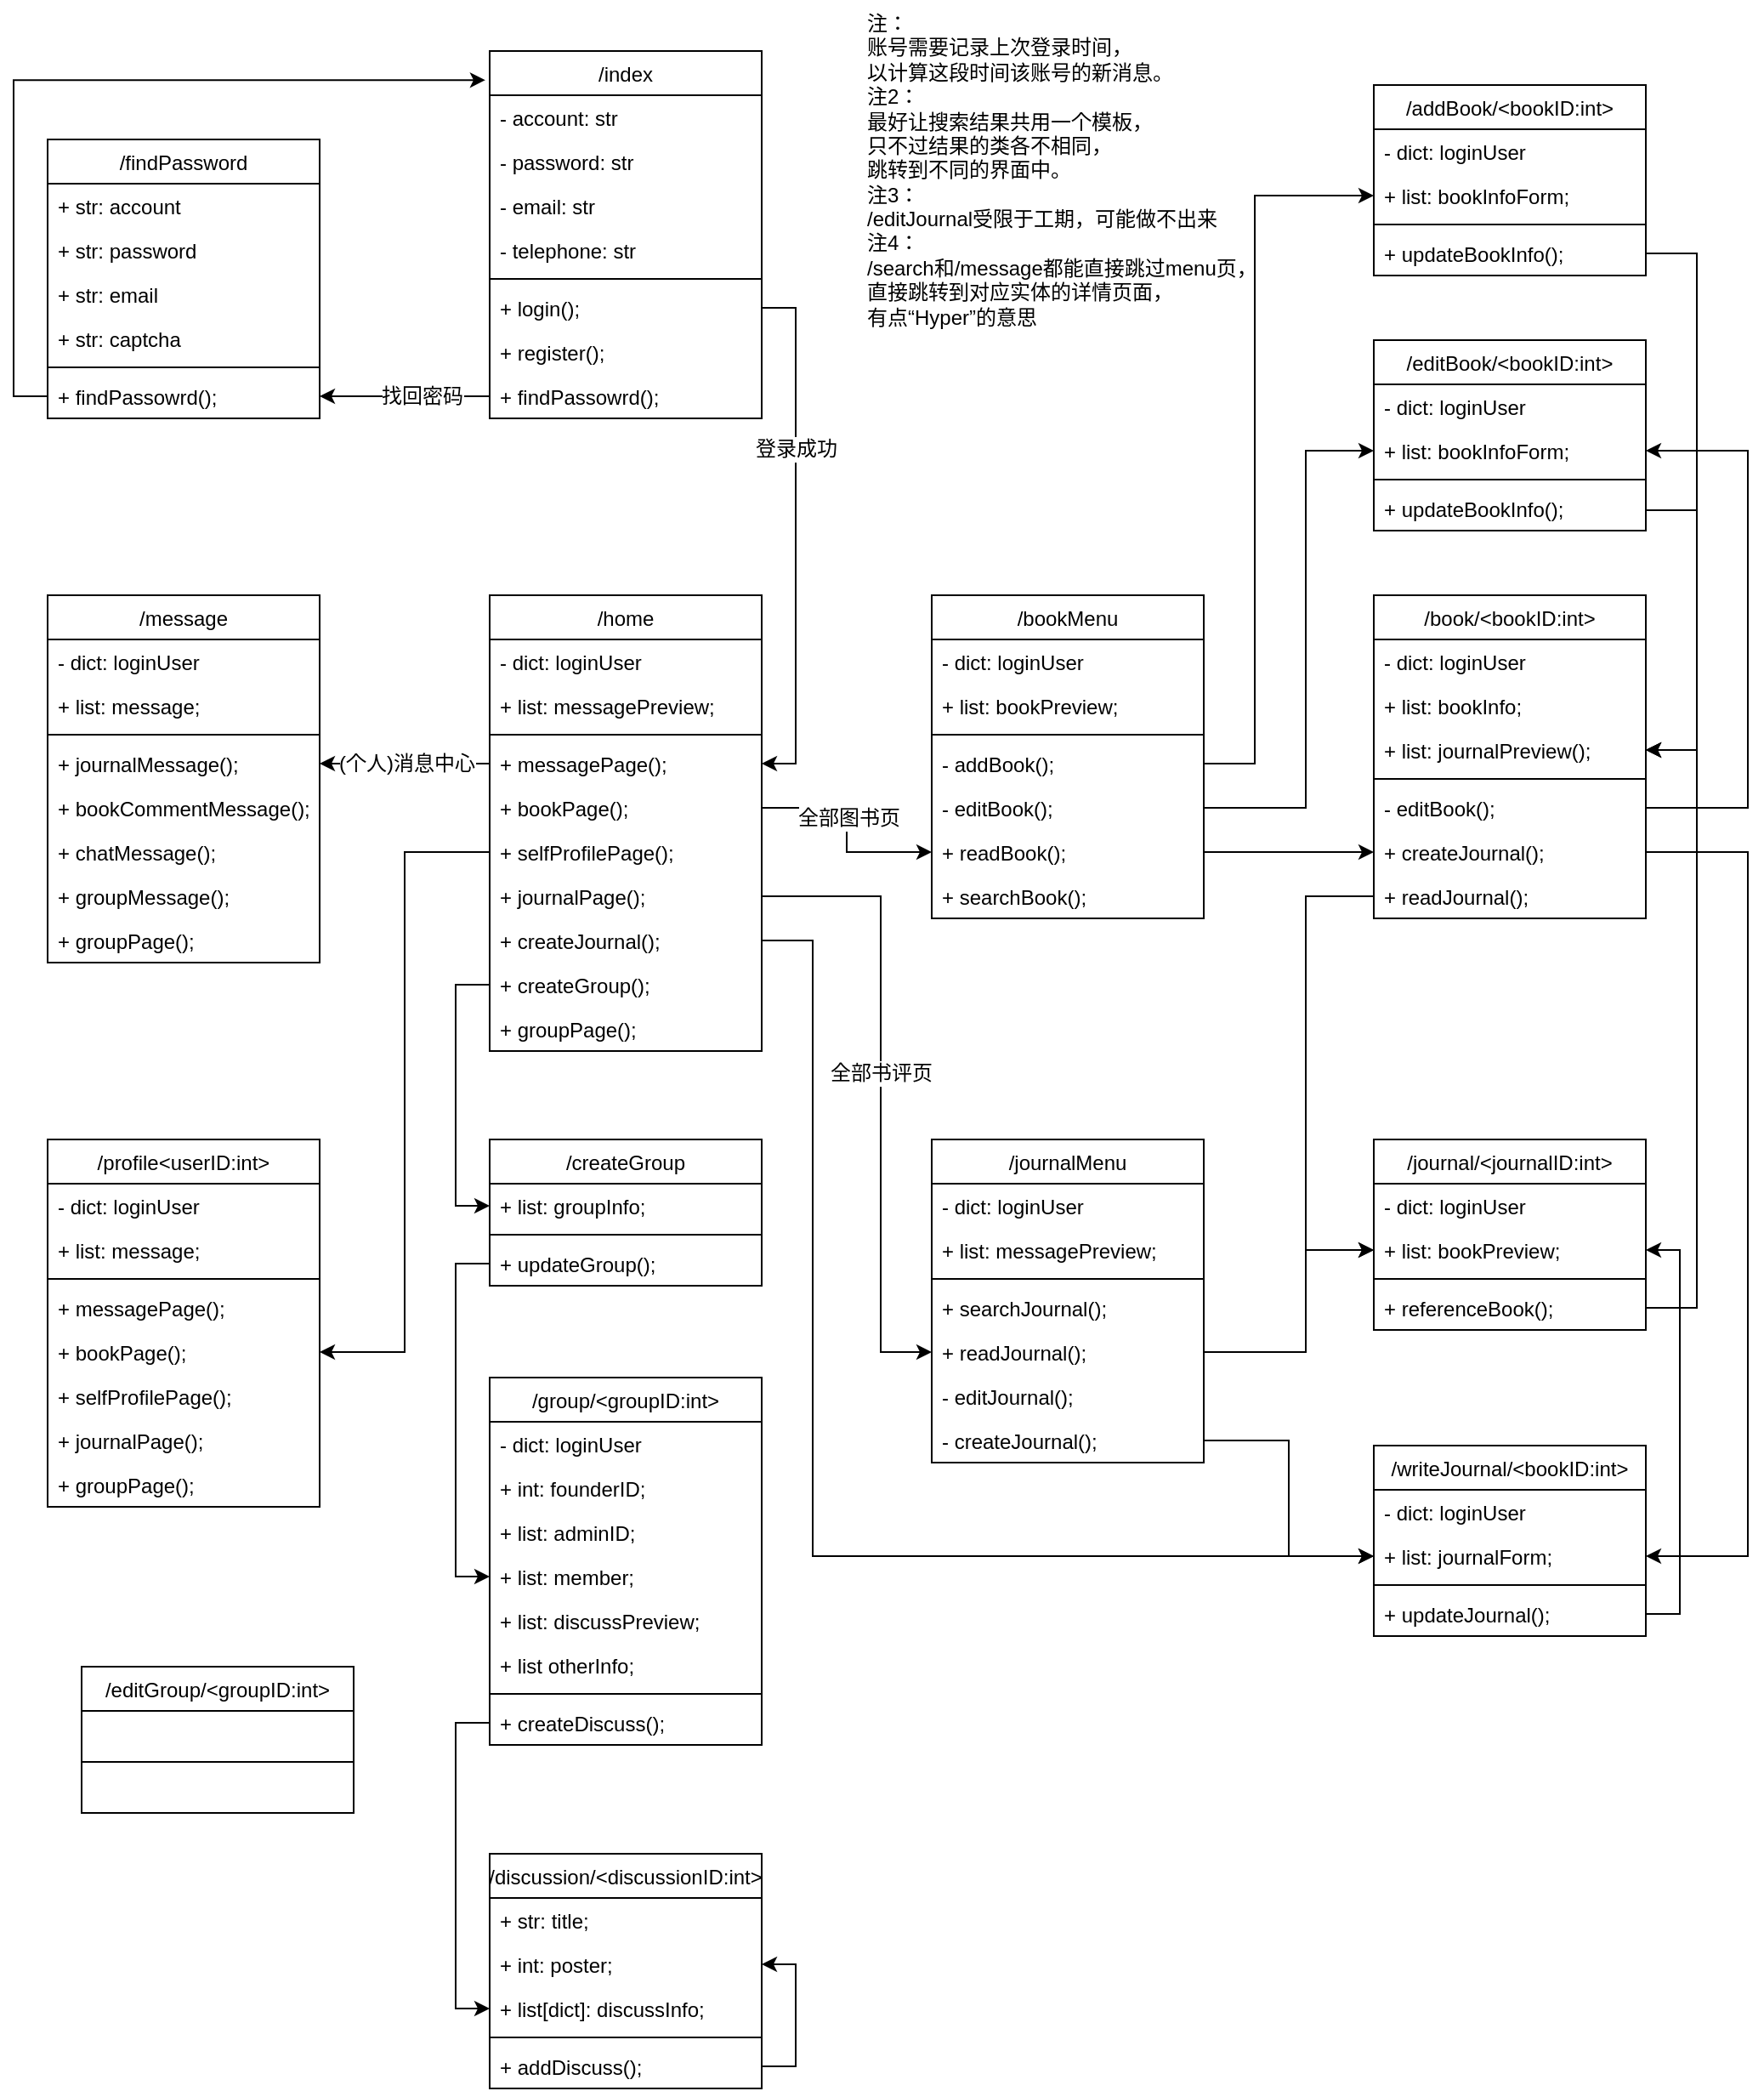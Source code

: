 <mxfile version="20.5.3" type="embed"><diagram id="C5RBs43oDa-KdzZeNtuy" name="界面类"><mxGraphModel dx="1678" dy="1101" grid="1" gridSize="10" guides="1" tooltips="1" connect="1" arrows="1" fold="1" page="1" pageScale="1" pageWidth="827" pageHeight="1169" math="0" shadow="0"><root><mxCell id="WIyWlLk6GJQsqaUBKTNV-0"/><mxCell id="WIyWlLk6GJQsqaUBKTNV-1" parent="WIyWlLk6GJQsqaUBKTNV-0"/><mxCell id="zkfFHV4jXpPFQw0GAbJ--0" value="/index" style="swimlane;fontStyle=0;align=center;verticalAlign=middle;childLayout=stackLayout;horizontal=1;startSize=26;horizontalStack=0;resizeParent=1;resizeLast=0;collapsible=1;marginBottom=0;rounded=0;shadow=0;strokeWidth=1;fontFamily=Helvetica;fontSize=12;" parent="WIyWlLk6GJQsqaUBKTNV-1" vertex="1"><mxGeometry x="40" y="300" width="160" height="216" as="geometry"><mxRectangle x="230" y="140" width="160" height="26" as="alternateBounds"/></mxGeometry></mxCell><mxCell id="zkfFHV4jXpPFQw0GAbJ--1" value="- account: str" style="text;align=left;verticalAlign=middle;spacingLeft=4;spacingRight=4;overflow=hidden;rotatable=0;points=[[0,0.5],[1,0.5]];portConstraint=eastwest;fontFamily=Helvetica;fontSize=12;" parent="zkfFHV4jXpPFQw0GAbJ--0" vertex="1"><mxGeometry y="26" width="160" height="26" as="geometry"/></mxCell><mxCell id="zkfFHV4jXpPFQw0GAbJ--2" value="- password: str" style="text;align=left;verticalAlign=middle;spacingLeft=4;spacingRight=4;overflow=hidden;rotatable=0;points=[[0,0.5],[1,0.5]];portConstraint=eastwest;rounded=0;shadow=0;html=0;fontFamily=Helvetica;fontSize=12;" parent="zkfFHV4jXpPFQw0GAbJ--0" vertex="1"><mxGeometry y="52" width="160" height="26" as="geometry"/></mxCell><mxCell id="zkfFHV4jXpPFQw0GAbJ--3" value="- email: str" style="text;align=left;verticalAlign=middle;spacingLeft=4;spacingRight=4;overflow=hidden;rotatable=0;points=[[0,0.5],[1,0.5]];portConstraint=eastwest;rounded=0;shadow=0;html=0;fontFamily=Helvetica;fontSize=12;" parent="zkfFHV4jXpPFQw0GAbJ--0" vertex="1"><mxGeometry y="78" width="160" height="26" as="geometry"/></mxCell><mxCell id="_SCDaBS0Un0cS2Lp7n6x-0" value="- telephone: str" style="text;align=left;verticalAlign=middle;spacingLeft=4;spacingRight=4;overflow=hidden;rotatable=0;points=[[0,0.5],[1,0.5]];portConstraint=eastwest;rounded=0;shadow=0;html=0;fontFamily=Helvetica;fontSize=12;" parent="zkfFHV4jXpPFQw0GAbJ--0" vertex="1"><mxGeometry y="104" width="160" height="26" as="geometry"/></mxCell><mxCell id="zkfFHV4jXpPFQw0GAbJ--4" value="" style="line;html=1;strokeWidth=1;align=left;verticalAlign=middle;spacingTop=-1;spacingLeft=3;spacingRight=3;rotatable=0;labelPosition=right;points=[];portConstraint=eastwest;fontFamily=Helvetica;fontSize=12;" parent="zkfFHV4jXpPFQw0GAbJ--0" vertex="1"><mxGeometry y="130" width="160" height="8" as="geometry"/></mxCell><mxCell id="zkfFHV4jXpPFQw0GAbJ--5" value="+ login();" style="text;align=left;verticalAlign=middle;spacingLeft=4;spacingRight=4;overflow=hidden;rotatable=0;points=[[0,0.5],[1,0.5]];portConstraint=eastwest;fontFamily=Helvetica;fontSize=12;" parent="zkfFHV4jXpPFQw0GAbJ--0" vertex="1"><mxGeometry y="138" width="160" height="26" as="geometry"/></mxCell><mxCell id="_SCDaBS0Un0cS2Lp7n6x-1" value="+ register();" style="text;align=left;verticalAlign=middle;spacingLeft=4;spacingRight=4;overflow=hidden;rotatable=0;points=[[0,0.5],[1,0.5]];portConstraint=eastwest;fontFamily=Helvetica;fontSize=12;" parent="zkfFHV4jXpPFQw0GAbJ--0" vertex="1"><mxGeometry y="164" width="160" height="26" as="geometry"/></mxCell><mxCell id="_SCDaBS0Un0cS2Lp7n6x-2" value="+ findPassowrd();" style="text;align=left;verticalAlign=middle;spacingLeft=4;spacingRight=4;overflow=hidden;rotatable=0;points=[[0,0.5],[1,0.5]];portConstraint=eastwest;fontFamily=Helvetica;fontSize=12;" parent="zkfFHV4jXpPFQw0GAbJ--0" vertex="1"><mxGeometry y="190" width="160" height="26" as="geometry"/></mxCell><mxCell id="zkfFHV4jXpPFQw0GAbJ--17" value="/home" style="swimlane;fontStyle=0;align=center;verticalAlign=middle;childLayout=stackLayout;horizontal=1;startSize=26;horizontalStack=0;resizeParent=1;resizeLast=0;collapsible=1;marginBottom=0;rounded=0;shadow=0;strokeWidth=1;fontFamily=Helvetica;fontSize=12;" parent="WIyWlLk6GJQsqaUBKTNV-1" vertex="1"><mxGeometry x="40" y="620" width="160" height="268" as="geometry"><mxRectangle x="550" y="140" width="160" height="26" as="alternateBounds"/></mxGeometry></mxCell><mxCell id="zkfFHV4jXpPFQw0GAbJ--18" value="- dict: loginUser" style="text;align=left;verticalAlign=middle;spacingLeft=4;spacingRight=4;overflow=hidden;rotatable=0;points=[[0,0.5],[1,0.5]];portConstraint=eastwest;fontFamily=Helvetica;fontSize=12;" parent="zkfFHV4jXpPFQw0GAbJ--17" vertex="1"><mxGeometry y="26" width="160" height="26" as="geometry"/></mxCell><mxCell id="_SCDaBS0Un0cS2Lp7n6x-17" value="+ list: messagePreview;" style="text;align=left;verticalAlign=middle;spacingLeft=4;spacingRight=4;overflow=hidden;rotatable=0;points=[[0,0.5],[1,0.5]];portConstraint=eastwest;fontFamily=Helvetica;fontSize=12;" parent="zkfFHV4jXpPFQw0GAbJ--17" vertex="1"><mxGeometry y="52" width="160" height="26" as="geometry"/></mxCell><mxCell id="zkfFHV4jXpPFQw0GAbJ--23" value="" style="line;html=1;strokeWidth=1;align=left;verticalAlign=middle;spacingTop=-1;spacingLeft=3;spacingRight=3;rotatable=0;labelPosition=right;points=[];portConstraint=eastwest;fontFamily=Helvetica;fontSize=12;" parent="zkfFHV4jXpPFQw0GAbJ--17" vertex="1"><mxGeometry y="78" width="160" height="8" as="geometry"/></mxCell><mxCell id="zkfFHV4jXpPFQw0GAbJ--25" value="+ messagePage();" style="text;align=left;verticalAlign=middle;spacingLeft=4;spacingRight=4;overflow=hidden;rotatable=0;points=[[0,0.5],[1,0.5]];portConstraint=eastwest;fontFamily=Helvetica;fontSize=12;" parent="zkfFHV4jXpPFQw0GAbJ--17" vertex="1"><mxGeometry y="86" width="160" height="26" as="geometry"/></mxCell><mxCell id="_SCDaBS0Un0cS2Lp7n6x-20" value="+ bookPage();" style="text;align=left;verticalAlign=middle;spacingLeft=4;spacingRight=4;overflow=hidden;rotatable=0;points=[[0,0.5],[1,0.5]];portConstraint=eastwest;fontFamily=Helvetica;fontSize=12;" parent="zkfFHV4jXpPFQw0GAbJ--17" vertex="1"><mxGeometry y="112" width="160" height="26" as="geometry"/></mxCell><mxCell id="_SCDaBS0Un0cS2Lp7n6x-21" value="+ selfProfilePage();" style="text;align=left;verticalAlign=middle;spacingLeft=4;spacingRight=4;overflow=hidden;rotatable=0;points=[[0,0.5],[1,0.5]];portConstraint=eastwest;fontFamily=Helvetica;fontSize=12;" parent="zkfFHV4jXpPFQw0GAbJ--17" vertex="1"><mxGeometry y="138" width="160" height="26" as="geometry"/></mxCell><mxCell id="_SCDaBS0Un0cS2Lp7n6x-22" value="+ journalPage();" style="text;align=left;verticalAlign=middle;spacingLeft=4;spacingRight=4;overflow=hidden;rotatable=0;points=[[0,0.5],[1,0.5]];portConstraint=eastwest;fontFamily=Helvetica;fontSize=12;" parent="zkfFHV4jXpPFQw0GAbJ--17" vertex="1"><mxGeometry y="164" width="160" height="26" as="geometry"/></mxCell><mxCell id="0" value="+ createJournal();" style="text;align=left;verticalAlign=middle;spacingLeft=4;spacingRight=4;overflow=hidden;rotatable=0;points=[[0,0.5],[1,0.5]];portConstraint=eastwest;fontFamily=Helvetica;fontSize=12;" parent="zkfFHV4jXpPFQw0GAbJ--17" vertex="1"><mxGeometry y="190" width="160" height="26" as="geometry"/></mxCell><mxCell id="cIUitprs8CScgekG14FF-29" value="+ createGroup();" style="text;align=left;verticalAlign=middle;spacingLeft=4;spacingRight=4;overflow=hidden;rotatable=0;points=[[0,0.5],[1,0.5]];portConstraint=eastwest;fontFamily=Helvetica;fontSize=12;" parent="zkfFHV4jXpPFQw0GAbJ--17" vertex="1"><mxGeometry y="216" width="160" height="26" as="geometry"/></mxCell><mxCell id="_SCDaBS0Un0cS2Lp7n6x-23" value="+ groupPage();" style="text;align=left;verticalAlign=middle;spacingLeft=4;spacingRight=4;overflow=hidden;rotatable=0;points=[[0,0.5],[1,0.5]];portConstraint=eastwest;fontFamily=Helvetica;fontSize=12;" parent="zkfFHV4jXpPFQw0GAbJ--17" vertex="1"><mxGeometry y="242" width="160" height="26" as="geometry"/></mxCell><mxCell id="_SCDaBS0Un0cS2Lp7n6x-4" value="/findPassword" style="swimlane;fontStyle=0;align=center;verticalAlign=middle;childLayout=stackLayout;horizontal=1;startSize=26;horizontalStack=0;resizeParent=1;resizeLast=0;collapsible=1;marginBottom=0;rounded=0;shadow=0;strokeWidth=1;fontFamily=Helvetica;fontSize=12;" parent="WIyWlLk6GJQsqaUBKTNV-1" vertex="1"><mxGeometry x="-220" y="352" width="160" height="164" as="geometry"><mxRectangle x="230" y="140" width="160" height="26" as="alternateBounds"/></mxGeometry></mxCell><mxCell id="_SCDaBS0Un0cS2Lp7n6x-5" value="+ str: account" style="text;align=left;verticalAlign=middle;spacingLeft=4;spacingRight=4;overflow=hidden;rotatable=0;points=[[0,0.5],[1,0.5]];portConstraint=eastwest;fontFamily=Helvetica;fontSize=12;" parent="_SCDaBS0Un0cS2Lp7n6x-4" vertex="1"><mxGeometry y="26" width="160" height="26" as="geometry"/></mxCell><mxCell id="_SCDaBS0Un0cS2Lp7n6x-6" value="+ str: password" style="text;align=left;verticalAlign=middle;spacingLeft=4;spacingRight=4;overflow=hidden;rotatable=0;points=[[0,0.5],[1,0.5]];portConstraint=eastwest;rounded=0;shadow=0;html=0;fontFamily=Helvetica;fontSize=12;" parent="_SCDaBS0Un0cS2Lp7n6x-4" vertex="1"><mxGeometry y="52" width="160" height="26" as="geometry"/></mxCell><mxCell id="_SCDaBS0Un0cS2Lp7n6x-8" value="+ str: email" style="text;align=left;verticalAlign=middle;spacingLeft=4;spacingRight=4;overflow=hidden;rotatable=0;points=[[0,0.5],[1,0.5]];portConstraint=eastwest;rounded=0;shadow=0;html=0;fontFamily=Helvetica;fontSize=12;" parent="_SCDaBS0Un0cS2Lp7n6x-4" vertex="1"><mxGeometry y="78" width="160" height="26" as="geometry"/></mxCell><mxCell id="_SCDaBS0Un0cS2Lp7n6x-7" value="+ str: captcha" style="text;align=left;verticalAlign=middle;spacingLeft=4;spacingRight=4;overflow=hidden;rotatable=0;points=[[0,0.5],[1,0.5]];portConstraint=eastwest;rounded=0;shadow=0;html=0;fontFamily=Helvetica;fontSize=12;" parent="_SCDaBS0Un0cS2Lp7n6x-4" vertex="1"><mxGeometry y="104" width="160" height="26" as="geometry"/></mxCell><mxCell id="_SCDaBS0Un0cS2Lp7n6x-9" value="" style="line;html=1;strokeWidth=1;align=left;verticalAlign=middle;spacingTop=-1;spacingLeft=3;spacingRight=3;rotatable=0;labelPosition=right;points=[];portConstraint=eastwest;fontFamily=Helvetica;fontSize=12;" parent="_SCDaBS0Un0cS2Lp7n6x-4" vertex="1"><mxGeometry y="130" width="160" height="8" as="geometry"/></mxCell><mxCell id="_SCDaBS0Un0cS2Lp7n6x-13" value="+ findPassowrd();" style="text;align=left;verticalAlign=middle;spacingLeft=4;spacingRight=4;overflow=hidden;rotatable=0;points=[[0,0.5],[1,0.5]];portConstraint=eastwest;fontFamily=Helvetica;fontSize=12;" parent="_SCDaBS0Un0cS2Lp7n6x-4" vertex="1"><mxGeometry y="138" width="160" height="26" as="geometry"/></mxCell><mxCell id="_SCDaBS0Un0cS2Lp7n6x-15" style="edgeStyle=orthogonalEdgeStyle;rounded=0;orthogonalLoop=1;jettySize=auto;html=1;entryX=1;entryY=0.5;entryDx=0;entryDy=0;exitX=1;exitY=0.5;exitDx=0;exitDy=0;fontFamily=Helvetica;fontSize=12;align=center;verticalAlign=middle;" parent="WIyWlLk6GJQsqaUBKTNV-1" source="zkfFHV4jXpPFQw0GAbJ--5" target="zkfFHV4jXpPFQw0GAbJ--25" edge="1"><mxGeometry relative="1" as="geometry"/></mxCell><mxCell id="_SCDaBS0Un0cS2Lp7n6x-16" value="登录成功" style="edgeLabel;html=1;align=center;verticalAlign=middle;resizable=0;points=[];fontFamily=Helvetica;fontSize=12;" parent="_SCDaBS0Un0cS2Lp7n6x-15" vertex="1" connectable="0"><mxGeometry x="-0.228" relative="1" as="geometry"><mxPoint y="-16" as="offset"/></mxGeometry></mxCell><mxCell id="_SCDaBS0Un0cS2Lp7n6x-12" style="edgeStyle=orthogonalEdgeStyle;rounded=0;orthogonalLoop=1;jettySize=auto;html=1;entryX=-0.016;entryY=0.079;entryDx=0;entryDy=0;entryPerimeter=0;exitX=0;exitY=0.5;exitDx=0;exitDy=0;fontFamily=Helvetica;fontSize=12;align=center;verticalAlign=middle;" parent="WIyWlLk6GJQsqaUBKTNV-1" source="_SCDaBS0Un0cS2Lp7n6x-13" target="zkfFHV4jXpPFQw0GAbJ--0" edge="1"><mxGeometry relative="1" as="geometry"><mxPoint x="-260" y="513" as="targetPoint"/></mxGeometry></mxCell><mxCell id="_SCDaBS0Un0cS2Lp7n6x-3" style="edgeStyle=orthogonalEdgeStyle;rounded=0;orthogonalLoop=1;jettySize=auto;html=1;entryX=1;entryY=0.5;entryDx=0;entryDy=0;fontFamily=Helvetica;fontSize=12;align=center;verticalAlign=middle;" parent="WIyWlLk6GJQsqaUBKTNV-1" source="_SCDaBS0Un0cS2Lp7n6x-2" target="_SCDaBS0Un0cS2Lp7n6x-13" edge="1"><mxGeometry relative="1" as="geometry"><mxPoint x="-30" y="503" as="targetPoint"/></mxGeometry></mxCell><mxCell id="_SCDaBS0Un0cS2Lp7n6x-18" value="找回密码" style="edgeLabel;html=1;align=center;verticalAlign=middle;resizable=0;points=[];fontFamily=Helvetica;fontSize=12;" parent="_SCDaBS0Un0cS2Lp7n6x-3" vertex="1" connectable="0"><mxGeometry x="0.161" y="-2" relative="1" as="geometry"><mxPoint x="18" y="2" as="offset"/></mxGeometry></mxCell><mxCell id="_SCDaBS0Un0cS2Lp7n6x-24" value="/message" style="swimlane;fontStyle=0;align=center;verticalAlign=middle;childLayout=stackLayout;horizontal=1;startSize=26;horizontalStack=0;resizeParent=1;resizeLast=0;collapsible=1;marginBottom=0;rounded=0;shadow=0;strokeWidth=1;fontFamily=Helvetica;fontSize=12;" parent="WIyWlLk6GJQsqaUBKTNV-1" vertex="1"><mxGeometry x="-220" y="620" width="160" height="216" as="geometry"><mxRectangle x="550" y="140" width="160" height="26" as="alternateBounds"/></mxGeometry></mxCell><mxCell id="_SCDaBS0Un0cS2Lp7n6x-25" value="- dict: loginUser" style="text;align=left;verticalAlign=middle;spacingLeft=4;spacingRight=4;overflow=hidden;rotatable=0;points=[[0,0.5],[1,0.5]];portConstraint=eastwest;fontFamily=Helvetica;fontSize=12;" parent="_SCDaBS0Un0cS2Lp7n6x-24" vertex="1"><mxGeometry y="26" width="160" height="26" as="geometry"/></mxCell><mxCell id="_SCDaBS0Un0cS2Lp7n6x-26" value="+ list: message;" style="text;align=left;verticalAlign=middle;spacingLeft=4;spacingRight=4;overflow=hidden;rotatable=0;points=[[0,0.5],[1,0.5]];portConstraint=eastwest;fontFamily=Helvetica;fontSize=12;" parent="_SCDaBS0Un0cS2Lp7n6x-24" vertex="1"><mxGeometry y="52" width="160" height="26" as="geometry"/></mxCell><mxCell id="_SCDaBS0Un0cS2Lp7n6x-27" value="" style="line;html=1;strokeWidth=1;align=left;verticalAlign=middle;spacingTop=-1;spacingLeft=3;spacingRight=3;rotatable=0;labelPosition=right;points=[];portConstraint=eastwest;fontFamily=Helvetica;fontSize=12;" parent="_SCDaBS0Un0cS2Lp7n6x-24" vertex="1"><mxGeometry y="78" width="160" height="8" as="geometry"/></mxCell><mxCell id="_SCDaBS0Un0cS2Lp7n6x-28" value="+ journalMessage();" style="text;align=left;verticalAlign=middle;spacingLeft=4;spacingRight=4;overflow=hidden;rotatable=0;points=[[0,0.5],[1,0.5]];portConstraint=eastwest;fontFamily=Helvetica;fontSize=12;" parent="_SCDaBS0Un0cS2Lp7n6x-24" vertex="1"><mxGeometry y="86" width="160" height="26" as="geometry"/></mxCell><mxCell id="_SCDaBS0Un0cS2Lp7n6x-29" value="+ bookCommentMessage();" style="text;align=left;verticalAlign=middle;spacingLeft=4;spacingRight=4;overflow=hidden;rotatable=0;points=[[0,0.5],[1,0.5]];portConstraint=eastwest;fontFamily=Helvetica;fontSize=12;" parent="_SCDaBS0Un0cS2Lp7n6x-24" vertex="1"><mxGeometry y="112" width="160" height="26" as="geometry"/></mxCell><mxCell id="_SCDaBS0Un0cS2Lp7n6x-30" value="+ chatMessage();" style="text;align=left;verticalAlign=middle;spacingLeft=4;spacingRight=4;overflow=hidden;rotatable=0;points=[[0,0.5],[1,0.5]];portConstraint=eastwest;fontFamily=Helvetica;fontSize=12;" parent="_SCDaBS0Un0cS2Lp7n6x-24" vertex="1"><mxGeometry y="138" width="160" height="26" as="geometry"/></mxCell><mxCell id="_SCDaBS0Un0cS2Lp7n6x-31" value="+ groupMessage();" style="text;align=left;verticalAlign=middle;spacingLeft=4;spacingRight=4;overflow=hidden;rotatable=0;points=[[0,0.5],[1,0.5]];portConstraint=eastwest;fontFamily=Helvetica;fontSize=12;" parent="_SCDaBS0Un0cS2Lp7n6x-24" vertex="1"><mxGeometry y="164" width="160" height="26" as="geometry"/></mxCell><mxCell id="_SCDaBS0Un0cS2Lp7n6x-32" value="+ groupPage();" style="text;align=left;verticalAlign=middle;spacingLeft=4;spacingRight=4;overflow=hidden;rotatable=0;points=[[0,0.5],[1,0.5]];portConstraint=eastwest;fontFamily=Helvetica;fontSize=12;" parent="_SCDaBS0Un0cS2Lp7n6x-24" vertex="1"><mxGeometry y="190" width="160" height="26" as="geometry"/></mxCell><mxCell id="_SCDaBS0Un0cS2Lp7n6x-33" style="edgeStyle=orthogonalEdgeStyle;rounded=0;orthogonalLoop=1;jettySize=auto;html=1;entryX=1;entryY=0.5;entryDx=0;entryDy=0;fontFamily=Helvetica;fontSize=12;align=center;verticalAlign=middle;" parent="WIyWlLk6GJQsqaUBKTNV-1" source="zkfFHV4jXpPFQw0GAbJ--25" target="_SCDaBS0Un0cS2Lp7n6x-28" edge="1"><mxGeometry relative="1" as="geometry"/></mxCell><mxCell id="_SCDaBS0Un0cS2Lp7n6x-34" value="(个人)消息中心" style="edgeLabel;html=1;align=center;verticalAlign=middle;resizable=0;points=[];fontFamily=Helvetica;fontSize=12;" parent="_SCDaBS0Un0cS2Lp7n6x-33" vertex="1" connectable="0"><mxGeometry x="0.227" y="-1" relative="1" as="geometry"><mxPoint x="12" y="1" as="offset"/></mxGeometry></mxCell><mxCell id="_SCDaBS0Un0cS2Lp7n6x-35" value="/bookMenu" style="swimlane;fontStyle=0;align=center;verticalAlign=middle;childLayout=stackLayout;horizontal=1;startSize=26;horizontalStack=0;resizeParent=1;resizeLast=0;collapsible=1;marginBottom=0;rounded=0;shadow=0;strokeWidth=1;fontFamily=Helvetica;fontSize=12;" parent="WIyWlLk6GJQsqaUBKTNV-1" vertex="1"><mxGeometry x="300" y="620" width="160" height="190" as="geometry"><mxRectangle x="550" y="140" width="160" height="26" as="alternateBounds"/></mxGeometry></mxCell><mxCell id="_SCDaBS0Un0cS2Lp7n6x-36" value="- dict: loginUser" style="text;align=left;verticalAlign=middle;spacingLeft=4;spacingRight=4;overflow=hidden;rotatable=0;points=[[0,0.5],[1,0.5]];portConstraint=eastwest;fontFamily=Helvetica;fontSize=12;" parent="_SCDaBS0Un0cS2Lp7n6x-35" vertex="1"><mxGeometry y="26" width="160" height="26" as="geometry"/></mxCell><mxCell id="_SCDaBS0Un0cS2Lp7n6x-37" value="+ list: bookPreview;" style="text;align=left;verticalAlign=middle;spacingLeft=4;spacingRight=4;overflow=hidden;rotatable=0;points=[[0,0.5],[1,0.5]];portConstraint=eastwest;fontFamily=Helvetica;fontSize=12;" parent="_SCDaBS0Un0cS2Lp7n6x-35" vertex="1"><mxGeometry y="52" width="160" height="26" as="geometry"/></mxCell><mxCell id="_SCDaBS0Un0cS2Lp7n6x-38" value="" style="line;html=1;strokeWidth=1;align=left;verticalAlign=middle;spacingTop=-1;spacingLeft=3;spacingRight=3;rotatable=0;labelPosition=right;points=[];portConstraint=eastwest;fontFamily=Helvetica;fontSize=12;" parent="_SCDaBS0Un0cS2Lp7n6x-35" vertex="1"><mxGeometry y="78" width="160" height="8" as="geometry"/></mxCell><mxCell id="cIUitprs8CScgekG14FF-0" value="- addBook();" style="text;align=left;verticalAlign=middle;spacingLeft=4;spacingRight=4;overflow=hidden;rotatable=0;points=[[0,0.5],[1,0.5]];portConstraint=eastwest;fontFamily=Helvetica;fontSize=12;" parent="_SCDaBS0Un0cS2Lp7n6x-35" vertex="1"><mxGeometry y="86" width="160" height="26" as="geometry"/></mxCell><mxCell id="cIUitprs8CScgekG14FF-1" value="- editBook();" style="text;align=left;verticalAlign=middle;spacingLeft=4;spacingRight=4;overflow=hidden;rotatable=0;points=[[0,0.5],[1,0.5]];portConstraint=eastwest;fontFamily=Helvetica;fontSize=12;" parent="_SCDaBS0Un0cS2Lp7n6x-35" vertex="1"><mxGeometry y="112" width="160" height="26" as="geometry"/></mxCell><mxCell id="_SCDaBS0Un0cS2Lp7n6x-40" value="+ readBook();" style="text;align=left;verticalAlign=middle;spacingLeft=4;spacingRight=4;overflow=hidden;rotatable=0;points=[[0,0.5],[1,0.5]];portConstraint=eastwest;fontFamily=Helvetica;fontSize=12;" parent="_SCDaBS0Un0cS2Lp7n6x-35" vertex="1"><mxGeometry y="138" width="160" height="26" as="geometry"/></mxCell><mxCell id="_SCDaBS0Un0cS2Lp7n6x-39" value="+ searchBook();" style="text;align=left;verticalAlign=middle;spacingLeft=4;spacingRight=4;overflow=hidden;rotatable=0;points=[[0,0.5],[1,0.5]];portConstraint=eastwest;fontFamily=Helvetica;fontSize=12;" parent="_SCDaBS0Un0cS2Lp7n6x-35" vertex="1"><mxGeometry y="164" width="160" height="26" as="geometry"/></mxCell><mxCell id="_SCDaBS0Un0cS2Lp7n6x-44" style="edgeStyle=orthogonalEdgeStyle;rounded=0;orthogonalLoop=1;jettySize=auto;html=1;entryX=0;entryY=0.5;entryDx=0;entryDy=0;fontFamily=Helvetica;fontSize=12;align=center;verticalAlign=middle;" parent="WIyWlLk6GJQsqaUBKTNV-1" source="_SCDaBS0Un0cS2Lp7n6x-20" target="_SCDaBS0Un0cS2Lp7n6x-40" edge="1"><mxGeometry relative="1" as="geometry"/></mxCell><mxCell id="_SCDaBS0Un0cS2Lp7n6x-45" value="全部图书页" style="edgeLabel;html=1;align=center;verticalAlign=middle;resizable=0;points=[];fontFamily=Helvetica;fontSize=12;" parent="_SCDaBS0Un0cS2Lp7n6x-44" vertex="1" connectable="0"><mxGeometry x="-0.137" y="1" relative="1" as="geometry"><mxPoint y="1" as="offset"/></mxGeometry></mxCell><mxCell id="_SCDaBS0Un0cS2Lp7n6x-46" value="/journalMenu" style="swimlane;fontStyle=0;align=center;verticalAlign=middle;childLayout=stackLayout;horizontal=1;startSize=26;horizontalStack=0;resizeParent=1;resizeLast=0;collapsible=1;marginBottom=0;rounded=0;shadow=0;strokeWidth=1;fontFamily=Helvetica;fontSize=12;" parent="WIyWlLk6GJQsqaUBKTNV-1" vertex="1"><mxGeometry x="300" y="940" width="160" height="190" as="geometry"><mxRectangle x="550" y="140" width="160" height="26" as="alternateBounds"/></mxGeometry></mxCell><mxCell id="_SCDaBS0Un0cS2Lp7n6x-47" value="- dict: loginUser" style="text;align=left;verticalAlign=middle;spacingLeft=4;spacingRight=4;overflow=hidden;rotatable=0;points=[[0,0.5],[1,0.5]];portConstraint=eastwest;fontFamily=Helvetica;fontSize=12;" parent="_SCDaBS0Un0cS2Lp7n6x-46" vertex="1"><mxGeometry y="26" width="160" height="26" as="geometry"/></mxCell><mxCell id="_SCDaBS0Un0cS2Lp7n6x-48" value="+ list: messagePreview;" style="text;align=left;verticalAlign=middle;spacingLeft=4;spacingRight=4;overflow=hidden;rotatable=0;points=[[0,0.5],[1,0.5]];portConstraint=eastwest;fontFamily=Helvetica;fontSize=12;" parent="_SCDaBS0Un0cS2Lp7n6x-46" vertex="1"><mxGeometry y="52" width="160" height="26" as="geometry"/></mxCell><mxCell id="_SCDaBS0Un0cS2Lp7n6x-49" value="" style="line;html=1;strokeWidth=1;align=left;verticalAlign=middle;spacingTop=-1;spacingLeft=3;spacingRight=3;rotatable=0;labelPosition=right;points=[];portConstraint=eastwest;fontFamily=Helvetica;fontSize=12;" parent="_SCDaBS0Un0cS2Lp7n6x-46" vertex="1"><mxGeometry y="78" width="160" height="8" as="geometry"/></mxCell><mxCell id="_SCDaBS0Un0cS2Lp7n6x-50" value="+ searchJournal();" style="text;align=left;verticalAlign=middle;spacingLeft=4;spacingRight=4;overflow=hidden;rotatable=0;points=[[0,0.5],[1,0.5]];portConstraint=eastwest;fontFamily=Helvetica;fontSize=12;" parent="_SCDaBS0Un0cS2Lp7n6x-46" vertex="1"><mxGeometry y="86" width="160" height="26" as="geometry"/></mxCell><mxCell id="_SCDaBS0Un0cS2Lp7n6x-51" value="+ readJournal();" style="text;align=left;verticalAlign=middle;spacingLeft=4;spacingRight=4;overflow=hidden;rotatable=0;points=[[0,0.5],[1,0.5]];portConstraint=eastwest;fontFamily=Helvetica;fontSize=12;" parent="_SCDaBS0Un0cS2Lp7n6x-46" vertex="1"><mxGeometry y="112" width="160" height="26" as="geometry"/></mxCell><mxCell id="_SCDaBS0Un0cS2Lp7n6x-52" value="- editJournal();" style="text;align=left;verticalAlign=middle;spacingLeft=4;spacingRight=4;overflow=hidden;rotatable=0;points=[[0,0.5],[1,0.5]];portConstraint=eastwest;fontFamily=Helvetica;fontSize=12;" parent="_SCDaBS0Un0cS2Lp7n6x-46" vertex="1"><mxGeometry y="138" width="160" height="26" as="geometry"/></mxCell><mxCell id="_SCDaBS0Un0cS2Lp7n6x-53" value="- createJournal();" style="text;align=left;verticalAlign=middle;spacingLeft=4;spacingRight=4;overflow=hidden;rotatable=0;points=[[0,0.5],[1,0.5]];portConstraint=eastwest;fontFamily=Helvetica;fontSize=12;" parent="_SCDaBS0Un0cS2Lp7n6x-46" vertex="1"><mxGeometry y="164" width="160" height="26" as="geometry"/></mxCell><mxCell id="_SCDaBS0Un0cS2Lp7n6x-55" style="edgeStyle=orthogonalEdgeStyle;rounded=0;orthogonalLoop=1;jettySize=auto;html=1;elbow=vertical;entryX=0;entryY=0.5;entryDx=0;entryDy=0;fontFamily=Helvetica;fontSize=12;align=center;verticalAlign=middle;" parent="WIyWlLk6GJQsqaUBKTNV-1" source="_SCDaBS0Un0cS2Lp7n6x-22" target="_SCDaBS0Un0cS2Lp7n6x-51" edge="1"><mxGeometry relative="1" as="geometry"><mxPoint x="260" y="1030" as="targetPoint"/><Array as="points"><mxPoint x="270" y="797"/><mxPoint x="270" y="1065"/></Array></mxGeometry></mxCell><mxCell id="_SCDaBS0Un0cS2Lp7n6x-56" value="全部书评页" style="edgeLabel;html=1;align=center;verticalAlign=middle;resizable=0;points=[];fontFamily=Helvetica;fontSize=12;" parent="_SCDaBS0Un0cS2Lp7n6x-55" vertex="1" connectable="0"><mxGeometry x="0.096" relative="1" as="geometry"><mxPoint y="-28" as="offset"/></mxGeometry></mxCell><mxCell id="_SCDaBS0Un0cS2Lp7n6x-57" value="/profile&lt;userID:int&gt;" style="swimlane;fontStyle=0;align=center;verticalAlign=middle;childLayout=stackLayout;horizontal=1;startSize=26;horizontalStack=0;resizeParent=1;resizeLast=0;collapsible=1;marginBottom=0;rounded=0;shadow=0;strokeWidth=1;fontFamily=Helvetica;fontSize=12;" parent="WIyWlLk6GJQsqaUBKTNV-1" vertex="1"><mxGeometry x="-220" y="940" width="160" height="216" as="geometry"><mxRectangle x="550" y="140" width="160" height="26" as="alternateBounds"/></mxGeometry></mxCell><mxCell id="_SCDaBS0Un0cS2Lp7n6x-58" value="- dict: loginUser" style="text;align=left;verticalAlign=middle;spacingLeft=4;spacingRight=4;overflow=hidden;rotatable=0;points=[[0,0.5],[1,0.5]];portConstraint=eastwest;fontFamily=Helvetica;fontSize=12;" parent="_SCDaBS0Un0cS2Lp7n6x-57" vertex="1"><mxGeometry y="26" width="160" height="26" as="geometry"/></mxCell><mxCell id="_SCDaBS0Un0cS2Lp7n6x-59" value="+ list: message;" style="text;align=left;verticalAlign=middle;spacingLeft=4;spacingRight=4;overflow=hidden;rotatable=0;points=[[0,0.5],[1,0.5]];portConstraint=eastwest;fontFamily=Helvetica;fontSize=12;" parent="_SCDaBS0Un0cS2Lp7n6x-57" vertex="1"><mxGeometry y="52" width="160" height="26" as="geometry"/></mxCell><mxCell id="_SCDaBS0Un0cS2Lp7n6x-60" value="" style="line;html=1;strokeWidth=1;align=left;verticalAlign=middle;spacingTop=-1;spacingLeft=3;spacingRight=3;rotatable=0;labelPosition=right;points=[];portConstraint=eastwest;fontFamily=Helvetica;fontSize=12;" parent="_SCDaBS0Un0cS2Lp7n6x-57" vertex="1"><mxGeometry y="78" width="160" height="8" as="geometry"/></mxCell><mxCell id="_SCDaBS0Un0cS2Lp7n6x-61" value="+ messagePage();" style="text;align=left;verticalAlign=middle;spacingLeft=4;spacingRight=4;overflow=hidden;rotatable=0;points=[[0,0.5],[1,0.5]];portConstraint=eastwest;fontFamily=Helvetica;fontSize=12;" parent="_SCDaBS0Un0cS2Lp7n6x-57" vertex="1"><mxGeometry y="86" width="160" height="26" as="geometry"/></mxCell><mxCell id="_SCDaBS0Un0cS2Lp7n6x-62" value="+ bookPage();" style="text;align=left;verticalAlign=middle;spacingLeft=4;spacingRight=4;overflow=hidden;rotatable=0;points=[[0,0.5],[1,0.5]];portConstraint=eastwest;fontFamily=Helvetica;fontSize=12;" parent="_SCDaBS0Un0cS2Lp7n6x-57" vertex="1"><mxGeometry y="112" width="160" height="26" as="geometry"/></mxCell><mxCell id="_SCDaBS0Un0cS2Lp7n6x-63" value="+ selfProfilePage();" style="text;align=left;verticalAlign=middle;spacingLeft=4;spacingRight=4;overflow=hidden;rotatable=0;points=[[0,0.5],[1,0.5]];portConstraint=eastwest;fontFamily=Helvetica;fontSize=12;" parent="_SCDaBS0Un0cS2Lp7n6x-57" vertex="1"><mxGeometry y="138" width="160" height="26" as="geometry"/></mxCell><mxCell id="_SCDaBS0Un0cS2Lp7n6x-64" value="+ journalPage();" style="text;align=left;verticalAlign=middle;spacingLeft=4;spacingRight=4;overflow=hidden;rotatable=0;points=[[0,0.5],[1,0.5]];portConstraint=eastwest;fontFamily=Helvetica;fontSize=12;" parent="_SCDaBS0Un0cS2Lp7n6x-57" vertex="1"><mxGeometry y="164" width="160" height="26" as="geometry"/></mxCell><mxCell id="_SCDaBS0Un0cS2Lp7n6x-65" value="+ groupPage();" style="text;align=left;verticalAlign=middle;spacingLeft=4;spacingRight=4;overflow=hidden;rotatable=0;points=[[0,0.5],[1,0.5]];portConstraint=eastwest;fontFamily=Helvetica;fontSize=12;" parent="_SCDaBS0Un0cS2Lp7n6x-57" vertex="1"><mxGeometry y="190" width="160" height="26" as="geometry"/></mxCell><mxCell id="_SCDaBS0Un0cS2Lp7n6x-66" style="edgeStyle=orthogonalEdgeStyle;rounded=0;orthogonalLoop=1;jettySize=auto;html=1;entryX=1;entryY=0.5;entryDx=0;entryDy=0;fontFamily=Helvetica;fontSize=12;align=center;verticalAlign=middle;" parent="WIyWlLk6GJQsqaUBKTNV-1" source="_SCDaBS0Un0cS2Lp7n6x-21" target="_SCDaBS0Un0cS2Lp7n6x-62" edge="1"><mxGeometry relative="1" as="geometry"/></mxCell><mxCell id="_SCDaBS0Un0cS2Lp7n6x-67" value="/group/&lt;groupID:int&gt;" style="swimlane;fontStyle=0;align=center;verticalAlign=middle;childLayout=stackLayout;horizontal=1;startSize=26;horizontalStack=0;resizeParent=1;resizeLast=0;collapsible=1;marginBottom=0;rounded=0;shadow=0;strokeWidth=1;fontFamily=Helvetica;fontSize=12;" parent="WIyWlLk6GJQsqaUBKTNV-1" vertex="1"><mxGeometry x="40" y="1080" width="160" height="216" as="geometry"><mxRectangle x="550" y="140" width="160" height="26" as="alternateBounds"/></mxGeometry></mxCell><mxCell id="_SCDaBS0Un0cS2Lp7n6x-68" value="- dict: loginUser" style="text;align=left;verticalAlign=middle;spacingLeft=4;spacingRight=4;overflow=hidden;rotatable=0;points=[[0,0.5],[1,0.5]];portConstraint=eastwest;fontFamily=Helvetica;fontSize=12;" parent="_SCDaBS0Un0cS2Lp7n6x-67" vertex="1"><mxGeometry y="26" width="160" height="26" as="geometry"/></mxCell><mxCell id="cIUitprs8CScgekG14FF-26" value="+ int: founderID;" style="text;align=left;verticalAlign=middle;spacingLeft=4;spacingRight=4;overflow=hidden;rotatable=0;points=[[0,0.5],[1,0.5]];portConstraint=eastwest;fontFamily=Helvetica;fontSize=12;" parent="_SCDaBS0Un0cS2Lp7n6x-67" vertex="1"><mxGeometry y="52" width="160" height="26" as="geometry"/></mxCell><mxCell id="cIUitprs8CScgekG14FF-27" value="+ list: adminID;" style="text;align=left;verticalAlign=middle;spacingLeft=4;spacingRight=4;overflow=hidden;rotatable=0;points=[[0,0.5],[1,0.5]];portConstraint=eastwest;fontFamily=Helvetica;fontSize=12;" parent="_SCDaBS0Un0cS2Lp7n6x-67" vertex="1"><mxGeometry y="78" width="160" height="26" as="geometry"/></mxCell><mxCell id="_SCDaBS0Un0cS2Lp7n6x-69" value="+ list: member;" style="text;align=left;verticalAlign=middle;spacingLeft=4;spacingRight=4;overflow=hidden;rotatable=0;points=[[0,0.5],[1,0.5]];portConstraint=eastwest;fontFamily=Helvetica;fontSize=12;" parent="_SCDaBS0Un0cS2Lp7n6x-67" vertex="1"><mxGeometry y="104" width="160" height="26" as="geometry"/></mxCell><mxCell id="cIUitprs8CScgekG14FF-28" value="+ list: discussPreview;" style="text;align=left;verticalAlign=middle;spacingLeft=4;spacingRight=4;overflow=hidden;rotatable=0;points=[[0,0.5],[1,0.5]];portConstraint=eastwest;fontFamily=Helvetica;fontSize=12;" parent="_SCDaBS0Un0cS2Lp7n6x-67" vertex="1"><mxGeometry y="130" width="160" height="26" as="geometry"/></mxCell><mxCell id="cIUitprs8CScgekG14FF-30" value="+ list otherInfo;" style="text;align=left;verticalAlign=middle;spacingLeft=4;spacingRight=4;overflow=hidden;rotatable=0;points=[[0,0.5],[1,0.5]];portConstraint=eastwest;fontFamily=Helvetica;fontSize=12;" parent="_SCDaBS0Un0cS2Lp7n6x-67" vertex="1"><mxGeometry y="156" width="160" height="26" as="geometry"/></mxCell><mxCell id="_SCDaBS0Un0cS2Lp7n6x-70" value="" style="line;html=1;strokeWidth=1;align=left;verticalAlign=middle;spacingTop=-1;spacingLeft=3;spacingRight=3;rotatable=0;labelPosition=right;points=[];portConstraint=eastwest;fontFamily=Helvetica;fontSize=12;" parent="_SCDaBS0Un0cS2Lp7n6x-67" vertex="1"><mxGeometry y="182" width="160" height="8" as="geometry"/></mxCell><mxCell id="_SCDaBS0Un0cS2Lp7n6x-75" value="+ createDiscuss();" style="text;align=left;verticalAlign=middle;spacingLeft=4;spacingRight=4;overflow=hidden;rotatable=0;points=[[0,0.5],[1,0.5]];portConstraint=eastwest;fontFamily=Helvetica;fontSize=12;" parent="_SCDaBS0Un0cS2Lp7n6x-67" vertex="1"><mxGeometry y="190" width="160" height="26" as="geometry"/></mxCell><mxCell id="_SCDaBS0Un0cS2Lp7n6x-76" value="/book/&lt;bookID:int&gt;" style="swimlane;fontStyle=0;align=center;verticalAlign=middle;childLayout=stackLayout;horizontal=1;startSize=26;horizontalStack=0;resizeParent=1;resizeLast=0;collapsible=1;marginBottom=0;rounded=0;shadow=0;strokeWidth=1;fontFamily=Helvetica;fontSize=12;" parent="WIyWlLk6GJQsqaUBKTNV-1" vertex="1"><mxGeometry x="560" y="620" width="160" height="190" as="geometry"><mxRectangle x="550" y="140" width="160" height="26" as="alternateBounds"/></mxGeometry></mxCell><mxCell id="_SCDaBS0Un0cS2Lp7n6x-77" value="- dict: loginUser" style="text;align=left;verticalAlign=middle;spacingLeft=4;spacingRight=4;overflow=hidden;rotatable=0;points=[[0,0.5],[1,0.5]];portConstraint=eastwest;fontFamily=Helvetica;fontSize=12;" parent="_SCDaBS0Un0cS2Lp7n6x-76" vertex="1"><mxGeometry y="26" width="160" height="26" as="geometry"/></mxCell><mxCell id="_SCDaBS0Un0cS2Lp7n6x-78" value="+ list: bookInfo;" style="text;align=left;verticalAlign=middle;spacingLeft=4;spacingRight=4;overflow=hidden;rotatable=0;points=[[0,0.5],[1,0.5]];portConstraint=eastwest;fontFamily=Helvetica;fontSize=12;" parent="_SCDaBS0Un0cS2Lp7n6x-76" vertex="1"><mxGeometry y="52" width="160" height="26" as="geometry"/></mxCell><mxCell id="_SCDaBS0Un0cS2Lp7n6x-97" value="+ list: journalPreview();" style="text;align=left;verticalAlign=middle;spacingLeft=4;spacingRight=4;overflow=hidden;rotatable=0;points=[[0,0.5],[1,0.5]];portConstraint=eastwest;fontFamily=Helvetica;fontSize=12;" parent="_SCDaBS0Un0cS2Lp7n6x-76" vertex="1"><mxGeometry y="78" width="160" height="26" as="geometry"/></mxCell><mxCell id="_SCDaBS0Un0cS2Lp7n6x-79" value="" style="line;html=1;strokeWidth=1;align=left;verticalAlign=middle;spacingTop=-1;spacingLeft=3;spacingRight=3;rotatable=0;labelPosition=right;points=[];portConstraint=eastwest;fontFamily=Helvetica;fontSize=12;" parent="_SCDaBS0Un0cS2Lp7n6x-76" vertex="1"><mxGeometry y="104" width="160" height="8" as="geometry"/></mxCell><mxCell id="_SCDaBS0Un0cS2Lp7n6x-98" value="- editBook();" style="text;align=left;verticalAlign=middle;spacingLeft=4;spacingRight=4;overflow=hidden;rotatable=0;points=[[0,0.5],[1,0.5]];portConstraint=eastwest;fontFamily=Helvetica;fontSize=12;" parent="_SCDaBS0Un0cS2Lp7n6x-76" vertex="1"><mxGeometry y="112" width="160" height="26" as="geometry"/></mxCell><mxCell id="_SCDaBS0Un0cS2Lp7n6x-81" value="+ createJournal();" style="text;align=left;verticalAlign=middle;spacingLeft=4;spacingRight=4;overflow=hidden;rotatable=0;points=[[0,0.5],[1,0.5]];portConstraint=eastwest;fontFamily=Helvetica;fontSize=12;" parent="_SCDaBS0Un0cS2Lp7n6x-76" vertex="1"><mxGeometry y="138" width="160" height="26" as="geometry"/></mxCell><mxCell id="_SCDaBS0Un0cS2Lp7n6x-82" value="+ readJournal();" style="text;align=left;verticalAlign=middle;spacingLeft=4;spacingRight=4;overflow=hidden;rotatable=0;points=[[0,0.5],[1,0.5]];portConstraint=eastwest;fontFamily=Helvetica;fontSize=12;" parent="_SCDaBS0Un0cS2Lp7n6x-76" vertex="1"><mxGeometry y="164" width="160" height="26" as="geometry"/></mxCell><mxCell id="_SCDaBS0Un0cS2Lp7n6x-85" value="注：&lt;br&gt;账号需要记录上次登录时间，&lt;br&gt;以计算这段时间该账号的新消息。&lt;br&gt;注2：&lt;br style=&quot;border-color: var(--border-color);&quot;&gt;最好让搜索结果共用一个模板，&lt;br style=&quot;border-color: var(--border-color);&quot;&gt;只不过结果的类各不相同，&lt;br style=&quot;border-color: var(--border-color);&quot;&gt;跳转到不同的界面中。&lt;br&gt;注3：&lt;br&gt;/editJournal受限于工期，可能做不出来&lt;br&gt;注4：&lt;br&gt;/search和/message都能直接跳过menu页，&lt;br&gt;直接跳转到对应实体的详情页面，&lt;br&gt;有点“Hyper”的意思" style="text;html=1;align=left;verticalAlign=middle;resizable=0;points=[];autosize=1;strokeColor=none;fillColor=none;" parent="WIyWlLk6GJQsqaUBKTNV-1" vertex="1"><mxGeometry x="260" y="270" width="250" height="200" as="geometry"/></mxCell><mxCell id="_SCDaBS0Un0cS2Lp7n6x-86" style="edgeStyle=orthogonalEdgeStyle;rounded=0;orthogonalLoop=1;jettySize=auto;html=1;entryX=0;entryY=0.5;entryDx=0;entryDy=0;" parent="WIyWlLk6GJQsqaUBKTNV-1" source="_SCDaBS0Un0cS2Lp7n6x-40" target="_SCDaBS0Un0cS2Lp7n6x-81" edge="1"><mxGeometry relative="1" as="geometry"/></mxCell><mxCell id="_SCDaBS0Un0cS2Lp7n6x-87" value="/editBook/&lt;bookID:int&gt;" style="swimlane;fontStyle=0;align=center;verticalAlign=middle;childLayout=stackLayout;horizontal=1;startSize=26;horizontalStack=0;resizeParent=1;resizeLast=0;collapsible=1;marginBottom=0;rounded=0;shadow=0;strokeWidth=1;fontFamily=Helvetica;fontSize=12;" parent="WIyWlLk6GJQsqaUBKTNV-1" vertex="1"><mxGeometry x="560" y="470" width="160" height="112" as="geometry"><mxRectangle x="550" y="140" width="160" height="26" as="alternateBounds"/></mxGeometry></mxCell><mxCell id="_SCDaBS0Un0cS2Lp7n6x-88" value="- dict: loginUser" style="text;align=left;verticalAlign=middle;spacingLeft=4;spacingRight=4;overflow=hidden;rotatable=0;points=[[0,0.5],[1,0.5]];portConstraint=eastwest;fontFamily=Helvetica;fontSize=12;" parent="_SCDaBS0Un0cS2Lp7n6x-87" vertex="1"><mxGeometry y="26" width="160" height="26" as="geometry"/></mxCell><mxCell id="_SCDaBS0Un0cS2Lp7n6x-89" value="+ list: bookInfoForm;" style="text;align=left;verticalAlign=middle;spacingLeft=4;spacingRight=4;overflow=hidden;rotatable=0;points=[[0,0.5],[1,0.5]];portConstraint=eastwest;fontFamily=Helvetica;fontSize=12;" parent="_SCDaBS0Un0cS2Lp7n6x-87" vertex="1"><mxGeometry y="52" width="160" height="26" as="geometry"/></mxCell><mxCell id="_SCDaBS0Un0cS2Lp7n6x-90" value="" style="line;html=1;strokeWidth=1;align=left;verticalAlign=middle;spacingTop=-1;spacingLeft=3;spacingRight=3;rotatable=0;labelPosition=right;points=[];portConstraint=eastwest;fontFamily=Helvetica;fontSize=12;" parent="_SCDaBS0Un0cS2Lp7n6x-87" vertex="1"><mxGeometry y="78" width="160" height="8" as="geometry"/></mxCell><mxCell id="_SCDaBS0Un0cS2Lp7n6x-91" value="+ updateBookInfo();" style="text;align=left;verticalAlign=middle;spacingLeft=4;spacingRight=4;overflow=hidden;rotatable=0;points=[[0,0.5],[1,0.5]];portConstraint=eastwest;fontFamily=Helvetica;fontSize=12;" parent="_SCDaBS0Un0cS2Lp7n6x-87" vertex="1"><mxGeometry y="86" width="160" height="26" as="geometry"/></mxCell><mxCell id="_SCDaBS0Un0cS2Lp7n6x-96" style="edgeStyle=orthogonalEdgeStyle;rounded=0;orthogonalLoop=1;jettySize=auto;html=1;entryX=0;entryY=0.5;entryDx=0;entryDy=0;exitX=1;exitY=0.5;exitDx=0;exitDy=0;" parent="WIyWlLk6GJQsqaUBKTNV-1" source="cIUitprs8CScgekG14FF-1" target="_SCDaBS0Un0cS2Lp7n6x-89" edge="1"><mxGeometry relative="1" as="geometry"><mxPoint x="460" y="771" as="sourcePoint"/><Array as="points"><mxPoint x="520" y="745"/><mxPoint x="520" y="535"/></Array></mxGeometry></mxCell><mxCell id="_SCDaBS0Un0cS2Lp7n6x-99" style="edgeStyle=orthogonalEdgeStyle;rounded=0;orthogonalLoop=1;jettySize=auto;html=1;entryX=1;entryY=0.5;entryDx=0;entryDy=0;exitX=1;exitY=0.5;exitDx=0;exitDy=0;" parent="WIyWlLk6GJQsqaUBKTNV-1" source="_SCDaBS0Un0cS2Lp7n6x-98" target="_SCDaBS0Un0cS2Lp7n6x-89" edge="1"><mxGeometry relative="1" as="geometry"><mxPoint x="780" y="750" as="sourcePoint"/><mxPoint x="740" y="350" as="targetPoint"/><Array as="points"><mxPoint x="780" y="745"/><mxPoint x="780" y="535"/></Array></mxGeometry></mxCell><mxCell id="_SCDaBS0Un0cS2Lp7n6x-100" value="/journal/&lt;journalID:int&gt;" style="swimlane;fontStyle=0;align=center;verticalAlign=middle;childLayout=stackLayout;horizontal=1;startSize=26;horizontalStack=0;resizeParent=1;resizeLast=0;collapsible=1;marginBottom=0;rounded=0;shadow=0;strokeWidth=1;fontFamily=Helvetica;fontSize=12;" parent="WIyWlLk6GJQsqaUBKTNV-1" vertex="1"><mxGeometry x="560" y="940" width="160" height="112" as="geometry"><mxRectangle x="550" y="140" width="160" height="26" as="alternateBounds"/></mxGeometry></mxCell><mxCell id="_SCDaBS0Un0cS2Lp7n6x-101" value="- dict: loginUser" style="text;align=left;verticalAlign=middle;spacingLeft=4;spacingRight=4;overflow=hidden;rotatable=0;points=[[0,0.5],[1,0.5]];portConstraint=eastwest;fontFamily=Helvetica;fontSize=12;" parent="_SCDaBS0Un0cS2Lp7n6x-100" vertex="1"><mxGeometry y="26" width="160" height="26" as="geometry"/></mxCell><mxCell id="_SCDaBS0Un0cS2Lp7n6x-102" value="+ list: bookPreview;" style="text;align=left;verticalAlign=middle;spacingLeft=4;spacingRight=4;overflow=hidden;rotatable=0;points=[[0,0.5],[1,0.5]];portConstraint=eastwest;fontFamily=Helvetica;fontSize=12;" parent="_SCDaBS0Un0cS2Lp7n6x-100" vertex="1"><mxGeometry y="52" width="160" height="26" as="geometry"/></mxCell><mxCell id="_SCDaBS0Un0cS2Lp7n6x-103" value="" style="line;html=1;strokeWidth=1;align=left;verticalAlign=middle;spacingTop=-1;spacingLeft=3;spacingRight=3;rotatable=0;labelPosition=right;points=[];portConstraint=eastwest;fontFamily=Helvetica;fontSize=12;" parent="_SCDaBS0Un0cS2Lp7n6x-100" vertex="1"><mxGeometry y="78" width="160" height="8" as="geometry"/></mxCell><mxCell id="_SCDaBS0Un0cS2Lp7n6x-104" value="+ referenceBook();" style="text;align=left;verticalAlign=middle;spacingLeft=4;spacingRight=4;overflow=hidden;rotatable=0;points=[[0,0.5],[1,0.5]];portConstraint=eastwest;fontFamily=Helvetica;fontSize=12;" parent="_SCDaBS0Un0cS2Lp7n6x-100" vertex="1"><mxGeometry y="86" width="160" height="26" as="geometry"/></mxCell><mxCell id="cIUitprs8CScgekG14FF-2" style="edgeStyle=orthogonalEdgeStyle;rounded=0;orthogonalLoop=1;jettySize=auto;html=1;exitX=1;exitY=0.5;exitDx=0;exitDy=0;entryX=1;entryY=0.5;entryDx=0;entryDy=0;" parent="WIyWlLk6GJQsqaUBKTNV-1" source="_SCDaBS0Un0cS2Lp7n6x-91" target="_SCDaBS0Un0cS2Lp7n6x-97" edge="1"><mxGeometry relative="1" as="geometry"><mxPoint x="720" y="720" as="targetPoint"/><Array as="points"><mxPoint x="720" y="570"/><mxPoint x="750" y="570"/><mxPoint x="750" y="711"/></Array></mxGeometry></mxCell><mxCell id="cIUitprs8CScgekG14FF-3" value="/addBook/&lt;bookID:int&gt;" style="swimlane;fontStyle=0;align=center;verticalAlign=middle;childLayout=stackLayout;horizontal=1;startSize=26;horizontalStack=0;resizeParent=1;resizeLast=0;collapsible=1;marginBottom=0;rounded=0;shadow=0;strokeWidth=1;fontFamily=Helvetica;fontSize=12;" parent="WIyWlLk6GJQsqaUBKTNV-1" vertex="1"><mxGeometry x="560" y="320" width="160" height="112" as="geometry"><mxRectangle x="550" y="140" width="160" height="26" as="alternateBounds"/></mxGeometry></mxCell><mxCell id="cIUitprs8CScgekG14FF-4" value="- dict: loginUser" style="text;align=left;verticalAlign=middle;spacingLeft=4;spacingRight=4;overflow=hidden;rotatable=0;points=[[0,0.5],[1,0.5]];portConstraint=eastwest;fontFamily=Helvetica;fontSize=12;" parent="cIUitprs8CScgekG14FF-3" vertex="1"><mxGeometry y="26" width="160" height="26" as="geometry"/></mxCell><mxCell id="cIUitprs8CScgekG14FF-5" value="+ list: bookInfoForm;" style="text;align=left;verticalAlign=middle;spacingLeft=4;spacingRight=4;overflow=hidden;rotatable=0;points=[[0,0.5],[1,0.5]];portConstraint=eastwest;fontFamily=Helvetica;fontSize=12;" parent="cIUitprs8CScgekG14FF-3" vertex="1"><mxGeometry y="52" width="160" height="26" as="geometry"/></mxCell><mxCell id="cIUitprs8CScgekG14FF-6" value="" style="line;html=1;strokeWidth=1;align=left;verticalAlign=middle;spacingTop=-1;spacingLeft=3;spacingRight=3;rotatable=0;labelPosition=right;points=[];portConstraint=eastwest;fontFamily=Helvetica;fontSize=12;" parent="cIUitprs8CScgekG14FF-3" vertex="1"><mxGeometry y="78" width="160" height="8" as="geometry"/></mxCell><mxCell id="cIUitprs8CScgekG14FF-7" value="+ updateBookInfo();" style="text;align=left;verticalAlign=middle;spacingLeft=4;spacingRight=4;overflow=hidden;rotatable=0;points=[[0,0.5],[1,0.5]];portConstraint=eastwest;fontFamily=Helvetica;fontSize=12;" parent="cIUitprs8CScgekG14FF-3" vertex="1"><mxGeometry y="86" width="160" height="26" as="geometry"/></mxCell><mxCell id="cIUitprs8CScgekG14FF-8" style="edgeStyle=orthogonalEdgeStyle;rounded=0;orthogonalLoop=1;jettySize=auto;html=1;entryX=0;entryY=0.5;entryDx=0;entryDy=0;" parent="WIyWlLk6GJQsqaUBKTNV-1" source="cIUitprs8CScgekG14FF-0" target="cIUitprs8CScgekG14FF-5" edge="1"><mxGeometry relative="1" as="geometry"><mxPoint x="470" y="360" as="targetPoint"/><Array as="points"><mxPoint x="490" y="719"/><mxPoint x="490" y="385"/></Array></mxGeometry></mxCell><mxCell id="cIUitprs8CScgekG14FF-9" style="edgeStyle=orthogonalEdgeStyle;rounded=0;orthogonalLoop=1;jettySize=auto;html=1;entryX=1;entryY=0.5;entryDx=0;entryDy=0;" parent="WIyWlLk6GJQsqaUBKTNV-1" source="cIUitprs8CScgekG14FF-7" target="_SCDaBS0Un0cS2Lp7n6x-97" edge="1"><mxGeometry relative="1" as="geometry"><Array as="points"><mxPoint x="750" y="419"/><mxPoint x="750" y="711"/></Array></mxGeometry></mxCell><mxCell id="cIUitprs8CScgekG14FF-10" style="edgeStyle=orthogonalEdgeStyle;rounded=0;orthogonalLoop=1;jettySize=auto;html=1;entryX=0;entryY=0.5;entryDx=0;entryDy=0;" parent="WIyWlLk6GJQsqaUBKTNV-1" source="_SCDaBS0Un0cS2Lp7n6x-82" target="_SCDaBS0Un0cS2Lp7n6x-102" edge="1"><mxGeometry relative="1" as="geometry"><Array as="points"><mxPoint x="520" y="797"/><mxPoint x="520" y="1005"/></Array></mxGeometry></mxCell><mxCell id="cIUitprs8CScgekG14FF-11" style="edgeStyle=orthogonalEdgeStyle;rounded=0;orthogonalLoop=1;jettySize=auto;html=1;entryX=0;entryY=0.5;entryDx=0;entryDy=0;" parent="WIyWlLk6GJQsqaUBKTNV-1" source="_SCDaBS0Un0cS2Lp7n6x-51" target="_SCDaBS0Un0cS2Lp7n6x-102" edge="1"><mxGeometry relative="1" as="geometry"><Array as="points"><mxPoint x="520" y="1065"/><mxPoint x="520" y="1005"/></Array></mxGeometry></mxCell><mxCell id="cIUitprs8CScgekG14FF-12" style="edgeStyle=orthogonalEdgeStyle;rounded=0;orthogonalLoop=1;jettySize=auto;html=1;entryX=1;entryY=0.5;entryDx=0;entryDy=0;" parent="WIyWlLk6GJQsqaUBKTNV-1" source="_SCDaBS0Un0cS2Lp7n6x-104" target="_SCDaBS0Un0cS2Lp7n6x-97" edge="1"><mxGeometry relative="1" as="geometry"><Array as="points"><mxPoint x="750" y="1039"/><mxPoint x="750" y="711"/></Array></mxGeometry></mxCell><mxCell id="cIUitprs8CScgekG14FF-18" value="/writeJournal/&lt;bookID:int&gt;" style="swimlane;fontStyle=0;align=center;verticalAlign=middle;childLayout=stackLayout;horizontal=1;startSize=26;horizontalStack=0;resizeParent=1;resizeLast=0;collapsible=1;marginBottom=0;rounded=0;shadow=0;strokeWidth=1;fontFamily=Helvetica;fontSize=12;" parent="WIyWlLk6GJQsqaUBKTNV-1" vertex="1"><mxGeometry x="560" y="1120" width="160" height="112" as="geometry"><mxRectangle x="550" y="140" width="160" height="26" as="alternateBounds"/></mxGeometry></mxCell><mxCell id="cIUitprs8CScgekG14FF-19" value="- dict: loginUser" style="text;align=left;verticalAlign=middle;spacingLeft=4;spacingRight=4;overflow=hidden;rotatable=0;points=[[0,0.5],[1,0.5]];portConstraint=eastwest;fontFamily=Helvetica;fontSize=12;" parent="cIUitprs8CScgekG14FF-18" vertex="1"><mxGeometry y="26" width="160" height="26" as="geometry"/></mxCell><mxCell id="cIUitprs8CScgekG14FF-20" value="+ list: journalForm;" style="text;align=left;verticalAlign=middle;spacingLeft=4;spacingRight=4;overflow=hidden;rotatable=0;points=[[0,0.5],[1,0.5]];portConstraint=eastwest;fontFamily=Helvetica;fontSize=12;" parent="cIUitprs8CScgekG14FF-18" vertex="1"><mxGeometry y="52" width="160" height="26" as="geometry"/></mxCell><mxCell id="cIUitprs8CScgekG14FF-21" value="" style="line;html=1;strokeWidth=1;align=left;verticalAlign=middle;spacingTop=-1;spacingLeft=3;spacingRight=3;rotatable=0;labelPosition=right;points=[];portConstraint=eastwest;fontFamily=Helvetica;fontSize=12;" parent="cIUitprs8CScgekG14FF-18" vertex="1"><mxGeometry y="78" width="160" height="8" as="geometry"/></mxCell><mxCell id="cIUitprs8CScgekG14FF-22" value="+ updateJournal();" style="text;align=left;verticalAlign=middle;spacingLeft=4;spacingRight=4;overflow=hidden;rotatable=0;points=[[0,0.5],[1,0.5]];portConstraint=eastwest;fontFamily=Helvetica;fontSize=12;" parent="cIUitprs8CScgekG14FF-18" vertex="1"><mxGeometry y="86" width="160" height="26" as="geometry"/></mxCell><mxCell id="cIUitprs8CScgekG14FF-23" style="edgeStyle=orthogonalEdgeStyle;rounded=0;orthogonalLoop=1;jettySize=auto;html=1;entryX=0;entryY=0.5;entryDx=0;entryDy=0;" parent="WIyWlLk6GJQsqaUBKTNV-1" source="_SCDaBS0Un0cS2Lp7n6x-53" target="cIUitprs8CScgekG14FF-20" edge="1"><mxGeometry relative="1" as="geometry"/></mxCell><mxCell id="cIUitprs8CScgekG14FF-24" style="edgeStyle=orthogonalEdgeStyle;rounded=0;orthogonalLoop=1;jettySize=auto;html=1;entryX=1;entryY=0.5;entryDx=0;entryDy=0;" parent="WIyWlLk6GJQsqaUBKTNV-1" source="cIUitprs8CScgekG14FF-22" target="_SCDaBS0Un0cS2Lp7n6x-102" edge="1"><mxGeometry relative="1" as="geometry"><Array as="points"><mxPoint x="740" y="1219"/><mxPoint x="740" y="1005"/></Array></mxGeometry></mxCell><mxCell id="cIUitprs8CScgekG14FF-25" style="edgeStyle=orthogonalEdgeStyle;rounded=0;orthogonalLoop=1;jettySize=auto;html=1;entryX=1;entryY=0.5;entryDx=0;entryDy=0;" parent="WIyWlLk6GJQsqaUBKTNV-1" source="_SCDaBS0Un0cS2Lp7n6x-81" target="cIUitprs8CScgekG14FF-20" edge="1"><mxGeometry relative="1" as="geometry"><Array as="points"><mxPoint x="780" y="771"/><mxPoint x="780" y="1185"/></Array></mxGeometry></mxCell><mxCell id="cIUitprs8CScgekG14FF-31" value="/createGroup" style="swimlane;fontStyle=0;align=center;verticalAlign=middle;childLayout=stackLayout;horizontal=1;startSize=26;horizontalStack=0;resizeParent=1;resizeLast=0;collapsible=1;marginBottom=0;rounded=0;shadow=0;strokeWidth=1;fontFamily=Helvetica;fontSize=12;" parent="WIyWlLk6GJQsqaUBKTNV-1" vertex="1"><mxGeometry x="40" y="940" width="160" height="86" as="geometry"><mxRectangle x="550" y="140" width="160" height="26" as="alternateBounds"/></mxGeometry></mxCell><mxCell id="cIUitprs8CScgekG14FF-37" value="+ list: groupInfo;" style="text;align=left;verticalAlign=middle;spacingLeft=4;spacingRight=4;overflow=hidden;rotatable=0;points=[[0,0.5],[1,0.5]];portConstraint=eastwest;fontFamily=Helvetica;fontSize=12;" parent="cIUitprs8CScgekG14FF-31" vertex="1"><mxGeometry y="26" width="160" height="26" as="geometry"/></mxCell><mxCell id="cIUitprs8CScgekG14FF-38" value="" style="line;html=1;strokeWidth=1;align=left;verticalAlign=middle;spacingTop=-1;spacingLeft=3;spacingRight=3;rotatable=0;labelPosition=right;points=[];portConstraint=eastwest;fontFamily=Helvetica;fontSize=12;" parent="cIUitprs8CScgekG14FF-31" vertex="1"><mxGeometry y="52" width="160" height="8" as="geometry"/></mxCell><mxCell id="cIUitprs8CScgekG14FF-39" value="+ updateGroup();" style="text;align=left;verticalAlign=middle;spacingLeft=4;spacingRight=4;overflow=hidden;rotatable=0;points=[[0,0.5],[1,0.5]];portConstraint=eastwest;fontFamily=Helvetica;fontSize=12;" parent="cIUitprs8CScgekG14FF-31" vertex="1"><mxGeometry y="60" width="160" height="26" as="geometry"/></mxCell><mxCell id="cIUitprs8CScgekG14FF-40" style="edgeStyle=orthogonalEdgeStyle;rounded=0;orthogonalLoop=1;jettySize=auto;html=1;entryX=0;entryY=0.5;entryDx=0;entryDy=0;" parent="WIyWlLk6GJQsqaUBKTNV-1" source="cIUitprs8CScgekG14FF-39" target="_SCDaBS0Un0cS2Lp7n6x-69" edge="1"><mxGeometry relative="1" as="geometry"><mxPoint x="30" y="1330" as="targetPoint"/></mxGeometry></mxCell><mxCell id="cIUitprs8CScgekG14FF-41" style="edgeStyle=orthogonalEdgeStyle;rounded=0;orthogonalLoop=1;jettySize=auto;html=1;entryX=0;entryY=0.5;entryDx=0;entryDy=0;" parent="WIyWlLk6GJQsqaUBKTNV-1" source="cIUitprs8CScgekG14FF-29" target="cIUitprs8CScgekG14FF-37" edge="1"><mxGeometry relative="1" as="geometry"/></mxCell><mxCell id="cIUitprs8CScgekG14FF-42" value="/discussion/&lt;discussionID:int&gt;" style="swimlane;fontStyle=0;align=center;verticalAlign=middle;childLayout=stackLayout;horizontal=1;startSize=26;horizontalStack=0;resizeParent=1;resizeLast=0;collapsible=1;marginBottom=0;rounded=0;shadow=0;strokeWidth=1;fontFamily=Helvetica;fontSize=12;" parent="WIyWlLk6GJQsqaUBKTNV-1" vertex="1"><mxGeometry x="40" y="1360" width="160" height="138" as="geometry"><mxRectangle x="550" y="140" width="160" height="26" as="alternateBounds"/></mxGeometry></mxCell><mxCell id="cIUitprs8CScgekG14FF-47" value="+ str: title;" style="text;align=left;verticalAlign=middle;spacingLeft=4;spacingRight=4;overflow=hidden;rotatable=0;points=[[0,0.5],[1,0.5]];portConstraint=eastwest;fontFamily=Helvetica;fontSize=12;" parent="cIUitprs8CScgekG14FF-42" vertex="1"><mxGeometry y="26" width="160" height="26" as="geometry"/></mxCell><mxCell id="cIUitprs8CScgekG14FF-48" value="+ int: poster;" style="text;align=left;verticalAlign=middle;spacingLeft=4;spacingRight=4;overflow=hidden;rotatable=0;points=[[0,0.5],[1,0.5]];portConstraint=eastwest;fontFamily=Helvetica;fontSize=12;" parent="cIUitprs8CScgekG14FF-42" vertex="1"><mxGeometry y="52" width="160" height="26" as="geometry"/></mxCell><mxCell id="cIUitprs8CScgekG14FF-51" value="+ list[dict]: discussInfo;" style="text;align=left;verticalAlign=middle;spacingLeft=4;spacingRight=4;overflow=hidden;rotatable=0;points=[[0,0.5],[1,0.5]];portConstraint=eastwest;fontFamily=Helvetica;fontSize=12;" parent="cIUitprs8CScgekG14FF-42" vertex="1"><mxGeometry y="78" width="160" height="26" as="geometry"/></mxCell><mxCell id="cIUitprs8CScgekG14FF-49" value="" style="line;html=1;strokeWidth=1;align=left;verticalAlign=middle;spacingTop=-1;spacingLeft=3;spacingRight=3;rotatable=0;labelPosition=right;points=[];portConstraint=eastwest;fontFamily=Helvetica;fontSize=12;" parent="cIUitprs8CScgekG14FF-42" vertex="1"><mxGeometry y="104" width="160" height="8" as="geometry"/></mxCell><mxCell id="cIUitprs8CScgekG14FF-59" style="edgeStyle=orthogonalEdgeStyle;rounded=0;orthogonalLoop=1;jettySize=auto;html=1;entryX=1;entryY=0.5;entryDx=0;entryDy=0;" parent="cIUitprs8CScgekG14FF-42" source="cIUitprs8CScgekG14FF-50" target="cIUitprs8CScgekG14FF-48" edge="1"><mxGeometry relative="1" as="geometry"><Array as="points"><mxPoint x="180" y="125"/><mxPoint x="180" y="65"/></Array></mxGeometry></mxCell><mxCell id="cIUitprs8CScgekG14FF-50" value="+ addDiscuss();" style="text;align=left;verticalAlign=middle;spacingLeft=4;spacingRight=4;overflow=hidden;rotatable=0;points=[[0,0.5],[1,0.5]];portConstraint=eastwest;fontFamily=Helvetica;fontSize=12;" parent="cIUitprs8CScgekG14FF-42" vertex="1"><mxGeometry y="112" width="160" height="26" as="geometry"/></mxCell><mxCell id="cIUitprs8CScgekG14FF-52" style="edgeStyle=orthogonalEdgeStyle;rounded=0;orthogonalLoop=1;jettySize=auto;html=1;entryX=0;entryY=0.5;entryDx=0;entryDy=0;exitX=0;exitY=0.5;exitDx=0;exitDy=0;" parent="WIyWlLk6GJQsqaUBKTNV-1" source="_SCDaBS0Un0cS2Lp7n6x-75" target="cIUitprs8CScgekG14FF-51" edge="1"><mxGeometry relative="1" as="geometry"/></mxCell><mxCell id="1" style="edgeStyle=orthogonalEdgeStyle;rounded=0;orthogonalLoop=1;jettySize=auto;html=1;entryX=0;entryY=0.5;entryDx=0;entryDy=0;" parent="WIyWlLk6GJQsqaUBKTNV-1" source="0" target="cIUitprs8CScgekG14FF-20" edge="1"><mxGeometry relative="1" as="geometry"><Array as="points"><mxPoint x="230" y="823"/><mxPoint x="230" y="1185"/></Array></mxGeometry></mxCell><mxCell id="2" value="/editGroup/&lt;groupID:int&gt;" style="swimlane;fontStyle=0;align=center;verticalAlign=middle;childLayout=stackLayout;horizontal=1;startSize=26;horizontalStack=0;resizeParent=1;resizeLast=0;collapsible=1;marginBottom=0;rounded=0;shadow=0;strokeWidth=1;fontFamily=Helvetica;fontSize=12;" vertex="1" parent="WIyWlLk6GJQsqaUBKTNV-1"><mxGeometry x="-200" y="1250" width="160" height="86" as="geometry"><mxRectangle x="550" y="140" width="160" height="26" as="alternateBounds"/></mxGeometry></mxCell><mxCell id="8" value=" " style="text;align=left;verticalAlign=middle;spacingLeft=4;spacingRight=4;overflow=hidden;rotatable=0;points=[[0,0.5],[1,0.5]];portConstraint=eastwest;fontFamily=Helvetica;fontSize=12;" vertex="1" parent="2"><mxGeometry y="26" width="160" height="26" as="geometry"/></mxCell><mxCell id="9" value="" style="line;html=1;strokeWidth=1;align=left;verticalAlign=middle;spacingTop=-1;spacingLeft=3;spacingRight=3;rotatable=0;labelPosition=right;points=[];portConstraint=eastwest;fontFamily=Helvetica;fontSize=12;" vertex="1" parent="2"><mxGeometry y="52" width="160" height="8" as="geometry"/></mxCell><mxCell id="10" value=" " style="text;align=left;verticalAlign=middle;spacingLeft=4;spacingRight=4;overflow=hidden;rotatable=0;points=[[0,0.5],[1,0.5]];portConstraint=eastwest;fontFamily=Helvetica;fontSize=12;" vertex="1" parent="2"><mxGeometry y="60" width="160" height="26" as="geometry"/></mxCell></root></mxGraphModel></diagram></mxfile>